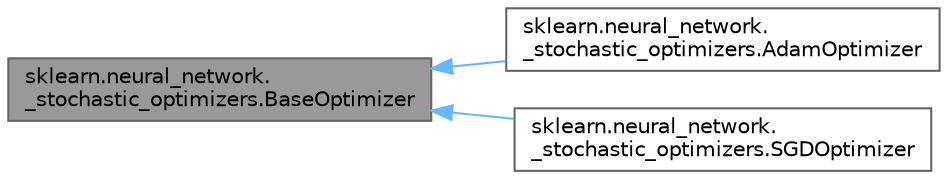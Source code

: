 digraph "sklearn.neural_network._stochastic_optimizers.BaseOptimizer"
{
 // LATEX_PDF_SIZE
  bgcolor="transparent";
  edge [fontname=Helvetica,fontsize=10,labelfontname=Helvetica,labelfontsize=10];
  node [fontname=Helvetica,fontsize=10,shape=box,height=0.2,width=0.4];
  rankdir="LR";
  Node1 [id="Node000001",label="sklearn.neural_network.\l_stochastic_optimizers.BaseOptimizer",height=0.2,width=0.4,color="gray40", fillcolor="grey60", style="filled", fontcolor="black",tooltip=" "];
  Node1 -> Node2 [id="edge1_Node000001_Node000002",dir="back",color="steelblue1",style="solid",tooltip=" "];
  Node2 [id="Node000002",label="sklearn.neural_network.\l_stochastic_optimizers.AdamOptimizer",height=0.2,width=0.4,color="gray40", fillcolor="white", style="filled",URL="$d1/d67/classsklearn_1_1neural__network_1_1__stochastic__optimizers_1_1AdamOptimizer.html",tooltip=" "];
  Node1 -> Node3 [id="edge2_Node000001_Node000003",dir="back",color="steelblue1",style="solid",tooltip=" "];
  Node3 [id="Node000003",label="sklearn.neural_network.\l_stochastic_optimizers.SGDOptimizer",height=0.2,width=0.4,color="gray40", fillcolor="white", style="filled",URL="$de/d58/classsklearn_1_1neural__network_1_1__stochastic__optimizers_1_1SGDOptimizer.html",tooltip=" "];
}
